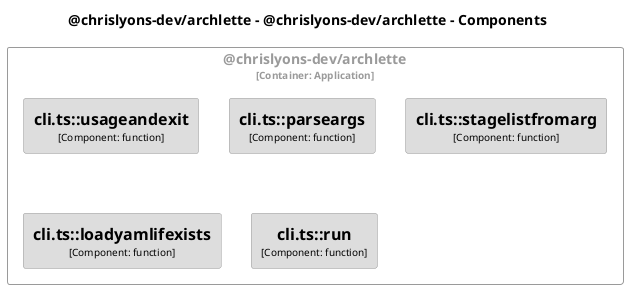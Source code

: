 @startuml
set separator none
title @chrislyons-dev/archlette - @chrislyons-dev/archlette - Components

top to bottom direction
skinparam ranksep 60
skinparam nodesep 30

skinparam {
  arrowFontSize 10
  defaultTextAlignment center
  wrapWidth 200
  maxMessageSize 100
}

hide stereotype

skinparam rectangle<<chrislyonsdevarchlette.chrislyonsdevarchlette.clitsloadyamlifexists>> {
  BackgroundColor #dddddd
  FontColor #000000
  BorderColor #9a9a9a
  shadowing false
}
skinparam rectangle<<chrislyonsdevarchlette.chrislyonsdevarchlette.clitsparseargs>> {
  BackgroundColor #dddddd
  FontColor #000000
  BorderColor #9a9a9a
  shadowing false
}
skinparam rectangle<<chrislyonsdevarchlette.chrislyonsdevarchlette.clitsrun>> {
  BackgroundColor #dddddd
  FontColor #000000
  BorderColor #9a9a9a
  shadowing false
}
skinparam rectangle<<chrislyonsdevarchlette.chrislyonsdevarchlette.clitsstagelistfromarg>> {
  BackgroundColor #dddddd
  FontColor #000000
  BorderColor #9a9a9a
  shadowing false
}
skinparam rectangle<<chrislyonsdevarchlette.chrislyonsdevarchlette.clitsusageandexit>> {
  BackgroundColor #dddddd
  FontColor #000000
  BorderColor #9a9a9a
  shadowing false
}
skinparam rectangle<<chrislyonsdevarchlette.chrislyonsdevarchlette>> {
  BorderColor #9a9a9a
  FontColor #9a9a9a
  shadowing false
}

rectangle "@chrislyons-dev/archlette\n<size:10>[Container: Application]</size>" <<chrislyonsdevarchlette.chrislyonsdevarchlette>> {
  rectangle "==cli.ts::usageandexit\n<size:10>[Component: function]</size>" <<chrislyonsdevarchlette.chrislyonsdevarchlette.clitsusageandexit>> as chrislyonsdevarchlette.chrislyonsdevarchlette.clitsusageandexit
  rectangle "==cli.ts::parseargs\n<size:10>[Component: function]</size>" <<chrislyonsdevarchlette.chrislyonsdevarchlette.clitsparseargs>> as chrislyonsdevarchlette.chrislyonsdevarchlette.clitsparseargs
  rectangle "==cli.ts::stagelistfromarg\n<size:10>[Component: function]</size>" <<chrislyonsdevarchlette.chrislyonsdevarchlette.clitsstagelistfromarg>> as chrislyonsdevarchlette.chrislyonsdevarchlette.clitsstagelistfromarg
  rectangle "==cli.ts::loadyamlifexists\n<size:10>[Component: function]</size>" <<chrislyonsdevarchlette.chrislyonsdevarchlette.clitsloadyamlifexists>> as chrislyonsdevarchlette.chrislyonsdevarchlette.clitsloadyamlifexists
  rectangle "==cli.ts::run\n<size:10>[Component: function]</size>" <<chrislyonsdevarchlette.chrislyonsdevarchlette.clitsrun>> as chrislyonsdevarchlette.chrislyonsdevarchlette.clitsrun
}

@enduml